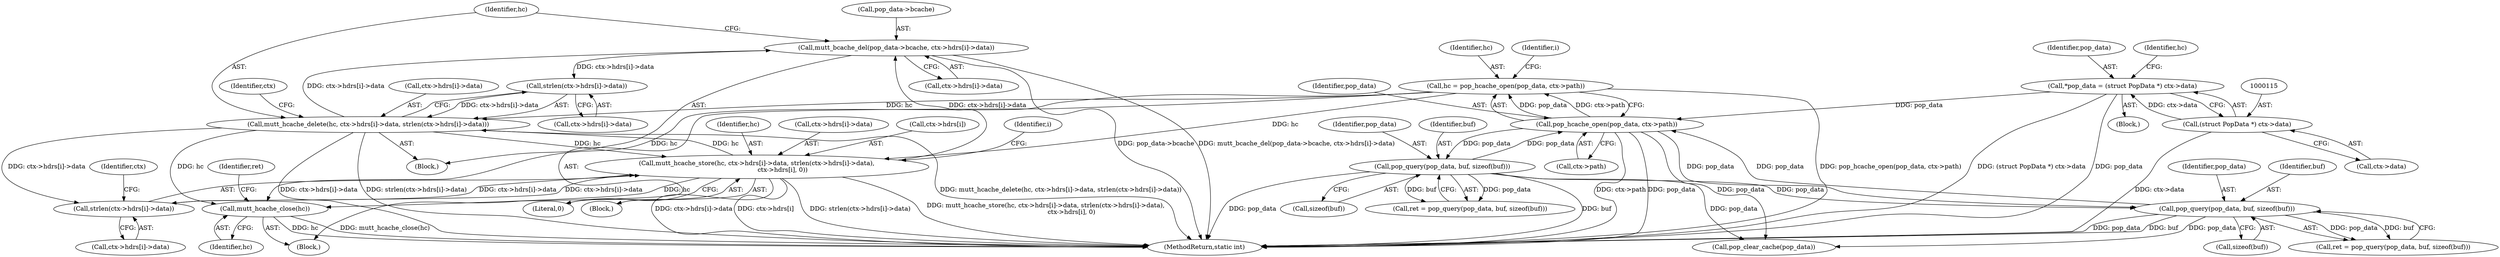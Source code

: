 digraph "1_neomutt_9bfab35522301794483f8f9ed60820bdec9be59e_3@del" {
"1000238" [label="(Call,mutt_bcache_del(pop_data->bcache, ctx->hdrs[i]->data))"];
"1000249" [label="(Call,mutt_hcache_delete(hc, ctx->hdrs[i]->data, strlen(ctx->hdrs[i]->data)))"];
"1000150" [label="(Call,hc = pop_hcache_open(pop_data, ctx->path))"];
"1000152" [label="(Call,pop_hcache_open(pop_data, ctx->path))"];
"1000312" [label="(Call,pop_query(pop_data, buf, sizeof(buf)))"];
"1000228" [label="(Call,pop_query(pop_data, buf, sizeof(buf)))"];
"1000112" [label="(Call,*pop_data = (struct PopData *) ctx->data)"];
"1000114" [label="(Call,(struct PopData *) ctx->data)"];
"1000275" [label="(Call,mutt_hcache_store(hc, ctx->hdrs[i]->data, strlen(ctx->hdrs[i]->data),\n                          ctx->hdrs[i], 0))"];
"1000284" [label="(Call,strlen(ctx->hdrs[i]->data))"];
"1000258" [label="(Call,strlen(ctx->hdrs[i]->data))"];
"1000238" [label="(Call,mutt_bcache_del(pop_data->bcache, ctx->hdrs[i]->data))"];
"1000298" [label="(Call,mutt_hcache_close(hc))"];
"1000242" [label="(Call,ctx->hdrs[i]->data)"];
"1000313" [label="(Identifier,pop_data)"];
"1000229" [label="(Identifier,pop_data)"];
"1000259" [label="(Call,ctx->hdrs[i]->data)"];
"1000275" [label="(Call,mutt_hcache_store(hc, ctx->hdrs[i]->data, strlen(ctx->hdrs[i]->data),\n                          ctx->hdrs[i], 0))"];
"1000131" [label="(Block,)"];
"1000302" [label="(Identifier,ret)"];
"1000112" [label="(Call,*pop_data = (struct PopData *) ctx->data)"];
"1000276" [label="(Identifier,hc)"];
"1000277" [label="(Call,ctx->hdrs[i]->data)"];
"1000270" [label="(Identifier,ctx)"];
"1000250" [label="(Identifier,hc)"];
"1000298" [label="(Call,mutt_hcache_close(hc))"];
"1000284" [label="(Call,strlen(ctx->hdrs[i]->data))"];
"1000230" [label="(Identifier,buf)"];
"1000294" [label="(Identifier,ctx)"];
"1000153" [label="(Identifier,pop_data)"];
"1000150" [label="(Call,hc = pop_hcache_open(pop_data, ctx->path))"];
"1000231" [label="(Call,sizeof(buf))"];
"1000312" [label="(Call,pop_query(pop_data, buf, sizeof(buf)))"];
"1000274" [label="(Block,)"];
"1000114" [label="(Call,(struct PopData *) ctx->data)"];
"1000160" [label="(Identifier,i)"];
"1000292" [label="(Call,ctx->hdrs[i])"];
"1000299" [label="(Identifier,hc)"];
"1000122" [label="(Identifier,hc)"];
"1000151" [label="(Identifier,hc)"];
"1000226" [label="(Call,ret = pop_query(pop_data, buf, sizeof(buf)))"];
"1000258" [label="(Call,strlen(ctx->hdrs[i]->data))"];
"1000251" [label="(Call,ctx->hdrs[i]->data)"];
"1000239" [label="(Call,pop_data->bcache)"];
"1000350" [label="(MethodReturn,static int)"];
"1000297" [label="(Literal,0)"];
"1000116" [label="(Call,ctx->data)"];
"1000315" [label="(Call,sizeof(buf))"];
"1000103" [label="(Block,)"];
"1000285" [label="(Call,ctx->hdrs[i]->data)"];
"1000154" [label="(Call,ctx->path)"];
"1000237" [label="(Block,)"];
"1000152" [label="(Call,pop_hcache_open(pop_data, ctx->path))"];
"1000310" [label="(Call,ret = pop_query(pop_data, buf, sizeof(buf)))"];
"1000314" [label="(Identifier,buf)"];
"1000327" [label="(Call,pop_clear_cache(pop_data))"];
"1000228" [label="(Call,pop_query(pop_data, buf, sizeof(buf)))"];
"1000113" [label="(Identifier,pop_data)"];
"1000179" [label="(Identifier,i)"];
"1000249" [label="(Call,mutt_hcache_delete(hc, ctx->hdrs[i]->data, strlen(ctx->hdrs[i]->data)))"];
"1000238" [label="(Call,mutt_bcache_del(pop_data->bcache, ctx->hdrs[i]->data))"];
"1000238" -> "1000237"  [label="AST: "];
"1000238" -> "1000242"  [label="CFG: "];
"1000239" -> "1000238"  [label="AST: "];
"1000242" -> "1000238"  [label="AST: "];
"1000250" -> "1000238"  [label="CFG: "];
"1000238" -> "1000350"  [label="DDG: pop_data->bcache"];
"1000238" -> "1000350"  [label="DDG: mutt_bcache_del(pop_data->bcache, ctx->hdrs[i]->data)"];
"1000249" -> "1000238"  [label="DDG: ctx->hdrs[i]->data"];
"1000275" -> "1000238"  [label="DDG: ctx->hdrs[i]->data"];
"1000238" -> "1000258"  [label="DDG: ctx->hdrs[i]->data"];
"1000249" -> "1000237"  [label="AST: "];
"1000249" -> "1000258"  [label="CFG: "];
"1000250" -> "1000249"  [label="AST: "];
"1000251" -> "1000249"  [label="AST: "];
"1000258" -> "1000249"  [label="AST: "];
"1000270" -> "1000249"  [label="CFG: "];
"1000249" -> "1000350"  [label="DDG: ctx->hdrs[i]->data"];
"1000249" -> "1000350"  [label="DDG: strlen(ctx->hdrs[i]->data)"];
"1000249" -> "1000350"  [label="DDG: mutt_hcache_delete(hc, ctx->hdrs[i]->data, strlen(ctx->hdrs[i]->data))"];
"1000150" -> "1000249"  [label="DDG: hc"];
"1000275" -> "1000249"  [label="DDG: hc"];
"1000258" -> "1000249"  [label="DDG: ctx->hdrs[i]->data"];
"1000249" -> "1000275"  [label="DDG: hc"];
"1000249" -> "1000284"  [label="DDG: ctx->hdrs[i]->data"];
"1000249" -> "1000298"  [label="DDG: hc"];
"1000150" -> "1000131"  [label="AST: "];
"1000150" -> "1000152"  [label="CFG: "];
"1000151" -> "1000150"  [label="AST: "];
"1000152" -> "1000150"  [label="AST: "];
"1000160" -> "1000150"  [label="CFG: "];
"1000150" -> "1000350"  [label="DDG: pop_hcache_open(pop_data, ctx->path)"];
"1000152" -> "1000150"  [label="DDG: pop_data"];
"1000152" -> "1000150"  [label="DDG: ctx->path"];
"1000150" -> "1000275"  [label="DDG: hc"];
"1000150" -> "1000298"  [label="DDG: hc"];
"1000152" -> "1000154"  [label="CFG: "];
"1000153" -> "1000152"  [label="AST: "];
"1000154" -> "1000152"  [label="AST: "];
"1000152" -> "1000350"  [label="DDG: pop_data"];
"1000152" -> "1000350"  [label="DDG: ctx->path"];
"1000312" -> "1000152"  [label="DDG: pop_data"];
"1000228" -> "1000152"  [label="DDG: pop_data"];
"1000112" -> "1000152"  [label="DDG: pop_data"];
"1000152" -> "1000228"  [label="DDG: pop_data"];
"1000152" -> "1000312"  [label="DDG: pop_data"];
"1000152" -> "1000327"  [label="DDG: pop_data"];
"1000312" -> "1000310"  [label="AST: "];
"1000312" -> "1000315"  [label="CFG: "];
"1000313" -> "1000312"  [label="AST: "];
"1000314" -> "1000312"  [label="AST: "];
"1000315" -> "1000312"  [label="AST: "];
"1000310" -> "1000312"  [label="CFG: "];
"1000312" -> "1000350"  [label="DDG: pop_data"];
"1000312" -> "1000350"  [label="DDG: buf"];
"1000312" -> "1000310"  [label="DDG: pop_data"];
"1000312" -> "1000310"  [label="DDG: buf"];
"1000228" -> "1000312"  [label="DDG: pop_data"];
"1000312" -> "1000327"  [label="DDG: pop_data"];
"1000228" -> "1000226"  [label="AST: "];
"1000228" -> "1000231"  [label="CFG: "];
"1000229" -> "1000228"  [label="AST: "];
"1000230" -> "1000228"  [label="AST: "];
"1000231" -> "1000228"  [label="AST: "];
"1000226" -> "1000228"  [label="CFG: "];
"1000228" -> "1000350"  [label="DDG: pop_data"];
"1000228" -> "1000350"  [label="DDG: buf"];
"1000228" -> "1000226"  [label="DDG: pop_data"];
"1000228" -> "1000226"  [label="DDG: buf"];
"1000228" -> "1000327"  [label="DDG: pop_data"];
"1000112" -> "1000103"  [label="AST: "];
"1000112" -> "1000114"  [label="CFG: "];
"1000113" -> "1000112"  [label="AST: "];
"1000114" -> "1000112"  [label="AST: "];
"1000122" -> "1000112"  [label="CFG: "];
"1000112" -> "1000350"  [label="DDG: (struct PopData *) ctx->data"];
"1000112" -> "1000350"  [label="DDG: pop_data"];
"1000114" -> "1000112"  [label="DDG: ctx->data"];
"1000114" -> "1000116"  [label="CFG: "];
"1000115" -> "1000114"  [label="AST: "];
"1000116" -> "1000114"  [label="AST: "];
"1000114" -> "1000350"  [label="DDG: ctx->data"];
"1000275" -> "1000274"  [label="AST: "];
"1000275" -> "1000297"  [label="CFG: "];
"1000276" -> "1000275"  [label="AST: "];
"1000277" -> "1000275"  [label="AST: "];
"1000284" -> "1000275"  [label="AST: "];
"1000292" -> "1000275"  [label="AST: "];
"1000297" -> "1000275"  [label="AST: "];
"1000179" -> "1000275"  [label="CFG: "];
"1000275" -> "1000350"  [label="DDG: ctx->hdrs[i]"];
"1000275" -> "1000350"  [label="DDG: strlen(ctx->hdrs[i]->data)"];
"1000275" -> "1000350"  [label="DDG: mutt_hcache_store(hc, ctx->hdrs[i]->data, strlen(ctx->hdrs[i]->data),\n                          ctx->hdrs[i], 0)"];
"1000275" -> "1000350"  [label="DDG: ctx->hdrs[i]->data"];
"1000284" -> "1000275"  [label="DDG: ctx->hdrs[i]->data"];
"1000275" -> "1000284"  [label="DDG: ctx->hdrs[i]->data"];
"1000275" -> "1000298"  [label="DDG: hc"];
"1000284" -> "1000285"  [label="CFG: "];
"1000285" -> "1000284"  [label="AST: "];
"1000294" -> "1000284"  [label="CFG: "];
"1000258" -> "1000259"  [label="CFG: "];
"1000259" -> "1000258"  [label="AST: "];
"1000298" -> "1000131"  [label="AST: "];
"1000298" -> "1000299"  [label="CFG: "];
"1000299" -> "1000298"  [label="AST: "];
"1000302" -> "1000298"  [label="CFG: "];
"1000298" -> "1000350"  [label="DDG: mutt_hcache_close(hc)"];
"1000298" -> "1000350"  [label="DDG: hc"];
}
